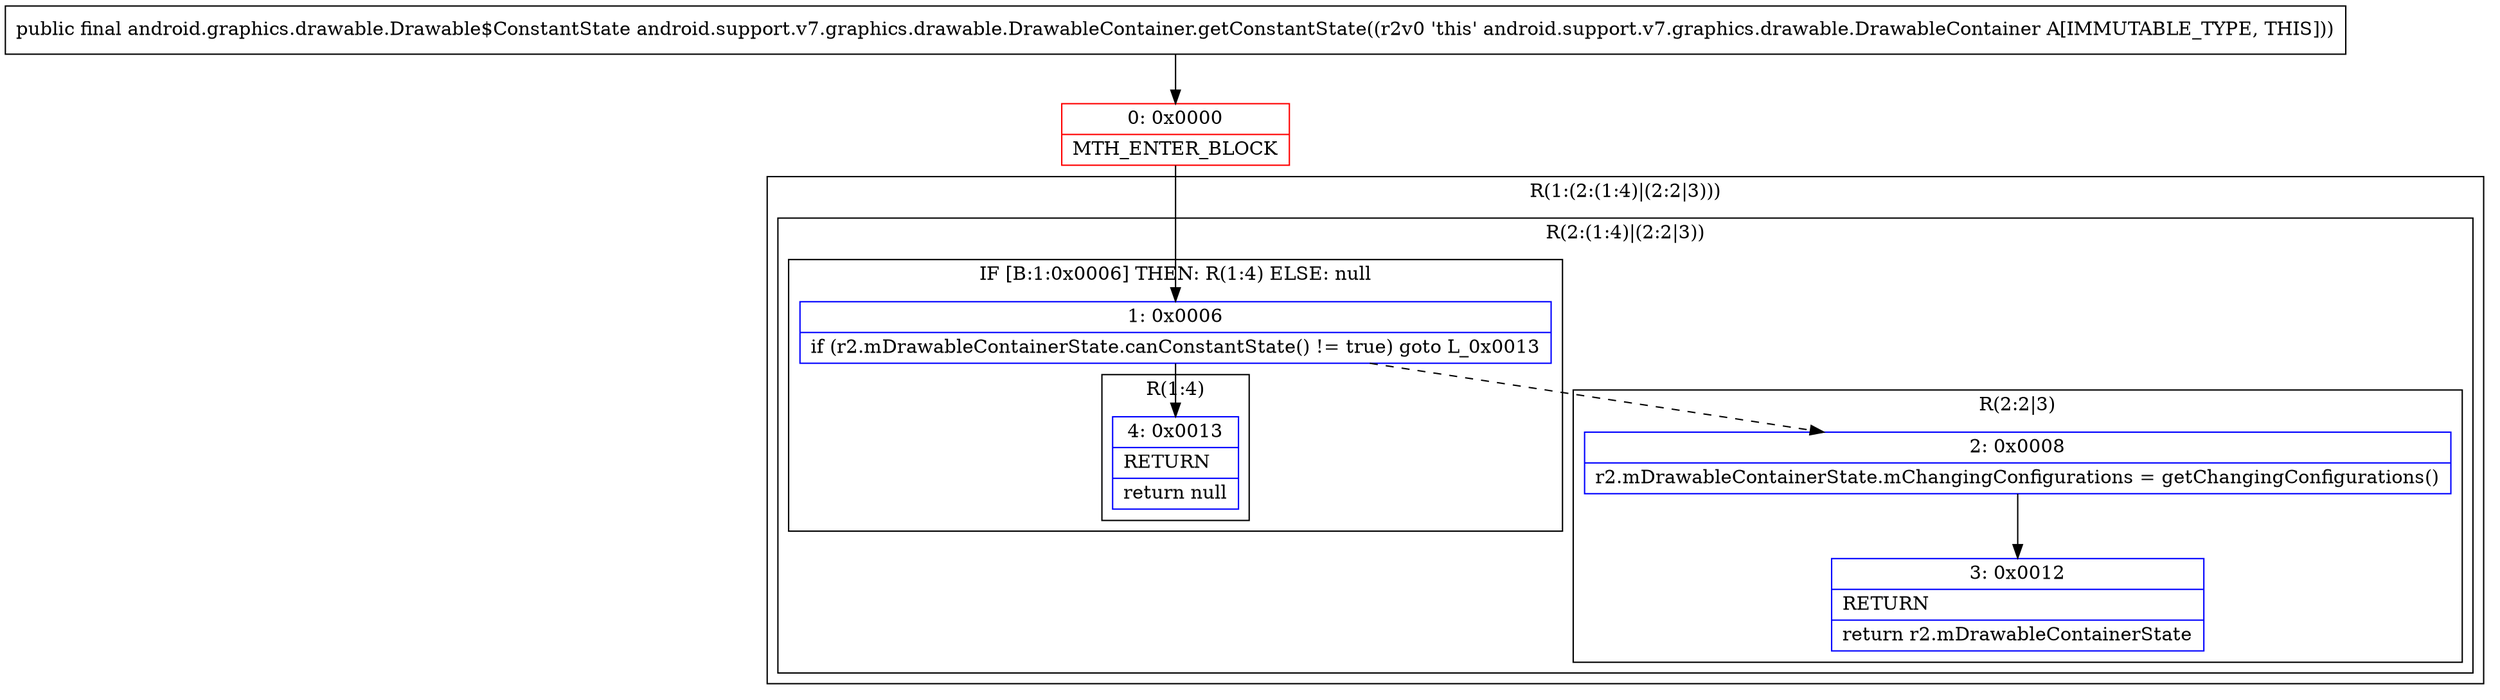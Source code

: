 digraph "CFG forandroid.support.v7.graphics.drawable.DrawableContainer.getConstantState()Landroid\/graphics\/drawable\/Drawable$ConstantState;" {
subgraph cluster_Region_1729607092 {
label = "R(1:(2:(1:4)|(2:2|3)))";
node [shape=record,color=blue];
subgraph cluster_Region_1878943895 {
label = "R(2:(1:4)|(2:2|3))";
node [shape=record,color=blue];
subgraph cluster_IfRegion_712098693 {
label = "IF [B:1:0x0006] THEN: R(1:4) ELSE: null";
node [shape=record,color=blue];
Node_1 [shape=record,label="{1\:\ 0x0006|if (r2.mDrawableContainerState.canConstantState() != true) goto L_0x0013\l}"];
subgraph cluster_Region_449931256 {
label = "R(1:4)";
node [shape=record,color=blue];
Node_4 [shape=record,label="{4\:\ 0x0013|RETURN\l|return null\l}"];
}
}
subgraph cluster_Region_1077009155 {
label = "R(2:2|3)";
node [shape=record,color=blue];
Node_2 [shape=record,label="{2\:\ 0x0008|r2.mDrawableContainerState.mChangingConfigurations = getChangingConfigurations()\l}"];
Node_3 [shape=record,label="{3\:\ 0x0012|RETURN\l|return r2.mDrawableContainerState\l}"];
}
}
}
Node_0 [shape=record,color=red,label="{0\:\ 0x0000|MTH_ENTER_BLOCK\l}"];
MethodNode[shape=record,label="{public final android.graphics.drawable.Drawable$ConstantState android.support.v7.graphics.drawable.DrawableContainer.getConstantState((r2v0 'this' android.support.v7.graphics.drawable.DrawableContainer A[IMMUTABLE_TYPE, THIS])) }"];
MethodNode -> Node_0;
Node_1 -> Node_2[style=dashed];
Node_1 -> Node_4;
Node_2 -> Node_3;
Node_0 -> Node_1;
}

